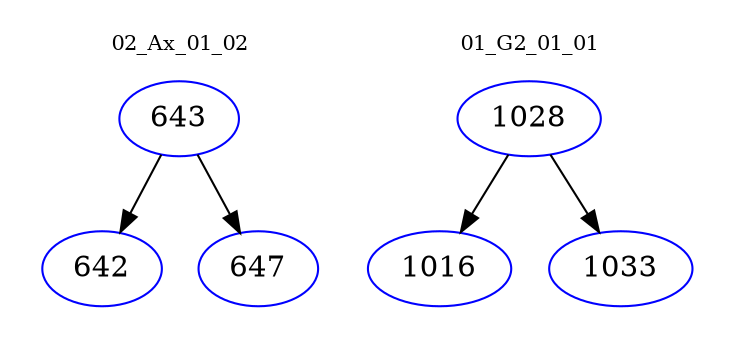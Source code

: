 digraph{
subgraph cluster_0 {
color = white
label = "02_Ax_01_02";
fontsize=10;
T0_643 [label="643", color="blue"]
T0_643 -> T0_642 [color="black"]
T0_642 [label="642", color="blue"]
T0_643 -> T0_647 [color="black"]
T0_647 [label="647", color="blue"]
}
subgraph cluster_1 {
color = white
label = "01_G2_01_01";
fontsize=10;
T1_1028 [label="1028", color="blue"]
T1_1028 -> T1_1016 [color="black"]
T1_1016 [label="1016", color="blue"]
T1_1028 -> T1_1033 [color="black"]
T1_1033 [label="1033", color="blue"]
}
}
